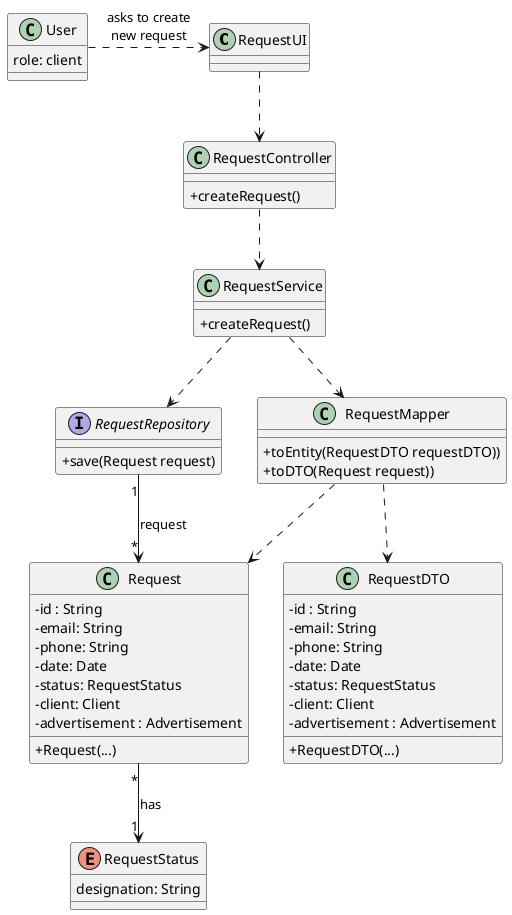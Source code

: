 @startuml
skinparam packageStyle rectangle
skinparam shadowing false
skinparam linetype polyline
skinparam classAttributeIconSize 0


class RequestUI {
}

class RequestController {
    + createRequest()
}

class RequestService {
   + createRequest()
}

interface RequestRepository {
    + save(Request request)
}


class Request {
    - id : String
    - email: String
    - phone: String
    - date: Date
    - status: RequestStatus
    - client: Client
    - advertisement : Advertisement
    + Request(...)
}

enum RequestStatus {
    designation: String
}

class RequestMapper {
    + toEntity(RequestDTO requestDTO))
    + toDTO(Request request))
}

class RequestDTO {
    - id : String
    - email: String
    - phone: String
    - date: Date
    - status: RequestStatus
    - client: Client
    - advertisement : Advertisement
    + RequestDTO(...)
}

class User {
role: client
}

' --- Relacionamentos ---
User .> RequestUI : asks to create\nnew request
RequestUI ..> RequestController
RequestController ..> RequestService
RequestService ..> RequestRepository
RequestService ..> RequestMapper
RequestMapper ..> Request
RequestMapper ..> RequestDTO
RequestRepository "1" --> "*" Request : request
Request "*" --> "1" RequestStatus : has
@enduml